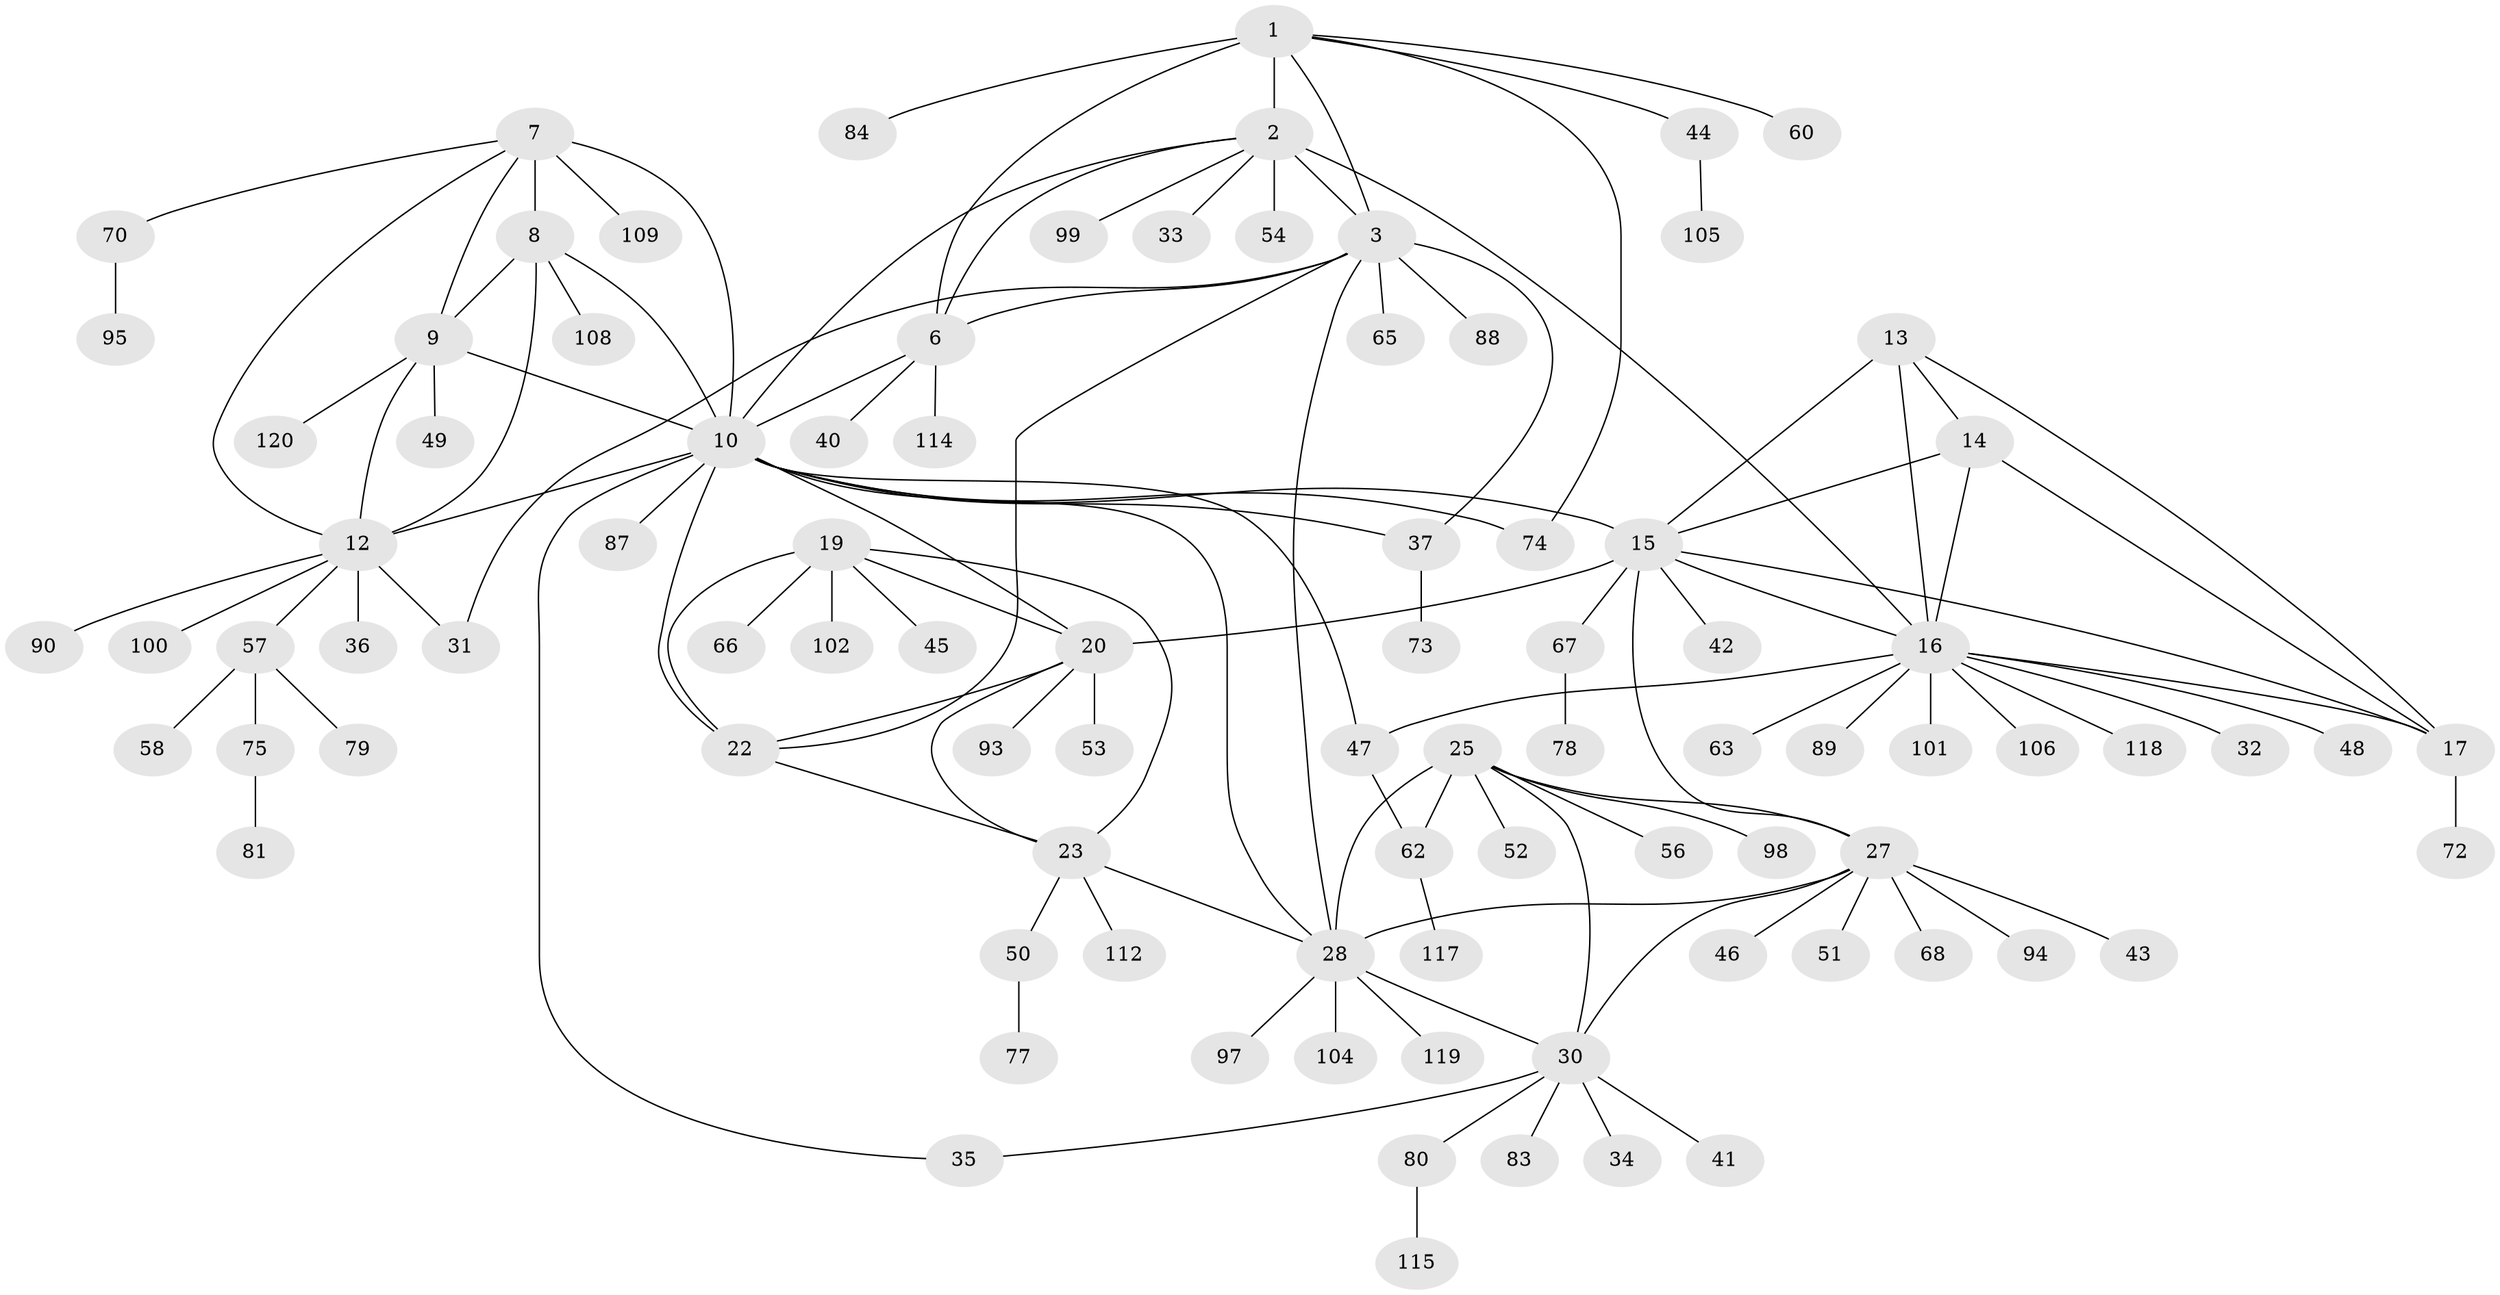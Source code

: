 // Generated by graph-tools (version 1.1) at 2025/52/02/27/25 19:52:22]
// undirected, 91 vertices, 125 edges
graph export_dot {
graph [start="1"]
  node [color=gray90,style=filled];
  1 [super="+4"];
  2 [super="+5"];
  3 [super="+38"];
  6 [super="+59"];
  7 [super="+91"];
  8 [super="+96"];
  9 [super="+111"];
  10 [super="+11"];
  12 [super="+69"];
  13 [super="+92"];
  14 [super="+55"];
  15 [super="+64"];
  16 [super="+18"];
  17;
  19 [super="+21"];
  20 [super="+39"];
  22 [super="+24"];
  23 [super="+110"];
  25 [super="+26"];
  27 [super="+103"];
  28 [super="+29"];
  30 [super="+71"];
  31;
  32;
  33;
  34;
  35;
  36;
  37 [super="+61"];
  40;
  41;
  42;
  43;
  44;
  45 [super="+86"];
  46;
  47 [super="+113"];
  48;
  49;
  50 [super="+76"];
  51;
  52;
  53;
  54;
  56;
  57 [super="+116"];
  58;
  60;
  62;
  63;
  65;
  66;
  67 [super="+107"];
  68;
  70;
  72;
  73;
  74 [super="+82"];
  75 [super="+85"];
  77;
  78;
  79;
  80;
  81;
  83;
  84;
  87;
  88;
  89;
  90;
  93;
  94;
  95;
  97;
  98;
  99;
  100;
  101;
  102;
  104;
  105;
  106;
  108;
  109;
  112;
  114;
  115;
  117;
  118;
  119;
  120;
  1 -- 2 [weight=4];
  1 -- 3 [weight=2];
  1 -- 6 [weight=2];
  1 -- 74;
  1 -- 44;
  1 -- 84;
  1 -- 60;
  2 -- 3 [weight=2];
  2 -- 6 [weight=2];
  2 -- 54;
  2 -- 10;
  2 -- 16;
  2 -- 33;
  2 -- 99;
  3 -- 6;
  3 -- 22;
  3 -- 28;
  3 -- 31;
  3 -- 37;
  3 -- 65;
  3 -- 88;
  6 -- 40;
  6 -- 114;
  6 -- 10;
  7 -- 8;
  7 -- 9;
  7 -- 10 [weight=2];
  7 -- 12;
  7 -- 70;
  7 -- 109;
  8 -- 9;
  8 -- 10 [weight=2];
  8 -- 12;
  8 -- 108;
  9 -- 10 [weight=2];
  9 -- 12;
  9 -- 49;
  9 -- 120;
  10 -- 12 [weight=2];
  10 -- 15;
  10 -- 22;
  10 -- 35;
  10 -- 37;
  10 -- 47;
  10 -- 74;
  10 -- 87;
  10 -- 28;
  10 -- 20;
  12 -- 31;
  12 -- 36;
  12 -- 57;
  12 -- 90;
  12 -- 100;
  13 -- 14;
  13 -- 15;
  13 -- 16 [weight=2];
  13 -- 17;
  14 -- 15;
  14 -- 16 [weight=2];
  14 -- 17;
  15 -- 16 [weight=2];
  15 -- 17;
  15 -- 20;
  15 -- 27;
  15 -- 42;
  15 -- 67;
  16 -- 17 [weight=2];
  16 -- 47;
  16 -- 63;
  16 -- 101;
  16 -- 106;
  16 -- 118;
  16 -- 32;
  16 -- 48;
  16 -- 89;
  17 -- 72;
  19 -- 20 [weight=2];
  19 -- 22 [weight=4];
  19 -- 23 [weight=2];
  19 -- 45;
  19 -- 66;
  19 -- 102;
  20 -- 22 [weight=2];
  20 -- 23;
  20 -- 53;
  20 -- 93;
  22 -- 23 [weight=2];
  23 -- 28;
  23 -- 50;
  23 -- 112;
  25 -- 27 [weight=2];
  25 -- 28 [weight=4];
  25 -- 30 [weight=2];
  25 -- 56;
  25 -- 98;
  25 -- 52;
  25 -- 62;
  27 -- 28 [weight=2];
  27 -- 30;
  27 -- 43;
  27 -- 46;
  27 -- 51;
  27 -- 68;
  27 -- 94;
  28 -- 30 [weight=2];
  28 -- 97;
  28 -- 104;
  28 -- 119;
  30 -- 34;
  30 -- 35;
  30 -- 41;
  30 -- 80;
  30 -- 83;
  37 -- 73;
  44 -- 105;
  47 -- 62;
  50 -- 77;
  57 -- 58;
  57 -- 75;
  57 -- 79;
  62 -- 117;
  67 -- 78;
  70 -- 95;
  75 -- 81;
  80 -- 115;
}
